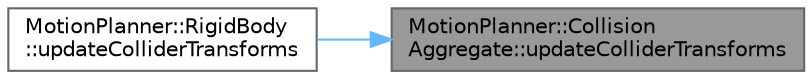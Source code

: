digraph "MotionPlanner::CollisionAggregate::updateColliderTransforms"
{
 // LATEX_PDF_SIZE
  bgcolor="transparent";
  edge [fontname=Helvetica,fontsize=10,labelfontname=Helvetica,labelfontsize=10];
  node [fontname=Helvetica,fontsize=10,shape=box,height=0.2,width=0.4];
  rankdir="RL";
  Node1 [label="MotionPlanner::Collision\lAggregate::updateColliderTransforms",height=0.2,width=0.4,color="gray40", fillcolor="grey60", style="filled", fontcolor="black",tooltip=" "];
  Node1 -> Node2 [dir="back",color="steelblue1",style="solid"];
  Node2 [label="MotionPlanner::RigidBody\l::updateColliderTransforms",height=0.2,width=0.4,color="grey40", fillcolor="white", style="filled",URL="$class_motion_planner_1_1_rigid_body.html#a98150d5f3d0e7753038761e234ca71e6",tooltip=" "];
}
